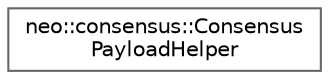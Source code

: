 digraph "Graphical Class Hierarchy"
{
 // LATEX_PDF_SIZE
  bgcolor="transparent";
  edge [fontname=Helvetica,fontsize=10,labelfontname=Helvetica,labelfontsize=10];
  node [fontname=Helvetica,fontsize=10,shape=box,height=0.2,width=0.4];
  rankdir="LR";
  Node0 [id="Node000000",label="neo::consensus::Consensus\lPayloadHelper",height=0.2,width=0.4,color="grey40", fillcolor="white", style="filled",URL="$classneo_1_1consensus_1_1_consensus_payload_helper.html",tooltip="Helper class for working with consensus messages in ExtensiblePayload."];
}
